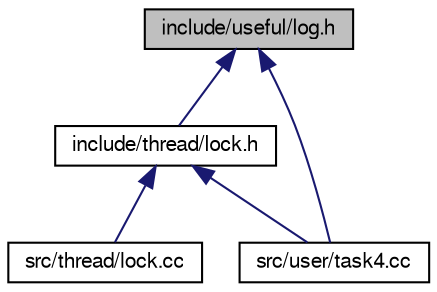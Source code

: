 digraph "include/useful/log.h"
{
  bgcolor="transparent";
  edge [fontname="FreeSans",fontsize="10",labelfontname="FreeSans",labelfontsize="10"];
  node [fontname="FreeSans",fontsize="10",shape=record];
  Node1 [label="include/useful/log.h",height=0.2,width=0.4,color="black", fillcolor="grey75", style="filled" fontcolor="black"];
  Node1 -> Node2 [dir="back",color="midnightblue",fontsize="10",style="solid",fontname="FreeSans"];
  Node2 [label="include/thread/lock.h",height=0.2,width=0.4,color="black",URL="$lock_8h.html"];
  Node2 -> Node3 [dir="back",color="midnightblue",fontsize="10",style="solid",fontname="FreeSans"];
  Node3 [label="src/thread/lock.cc",height=0.2,width=0.4,color="black",URL="$lock_8cc.html"];
  Node2 -> Node4 [dir="back",color="midnightblue",fontsize="10",style="solid",fontname="FreeSans"];
  Node4 [label="src/user/task4.cc",height=0.2,width=0.4,color="black",URL="$task4_8cc.html"];
  Node1 -> Node4 [dir="back",color="midnightblue",fontsize="10",style="solid",fontname="FreeSans"];
}
